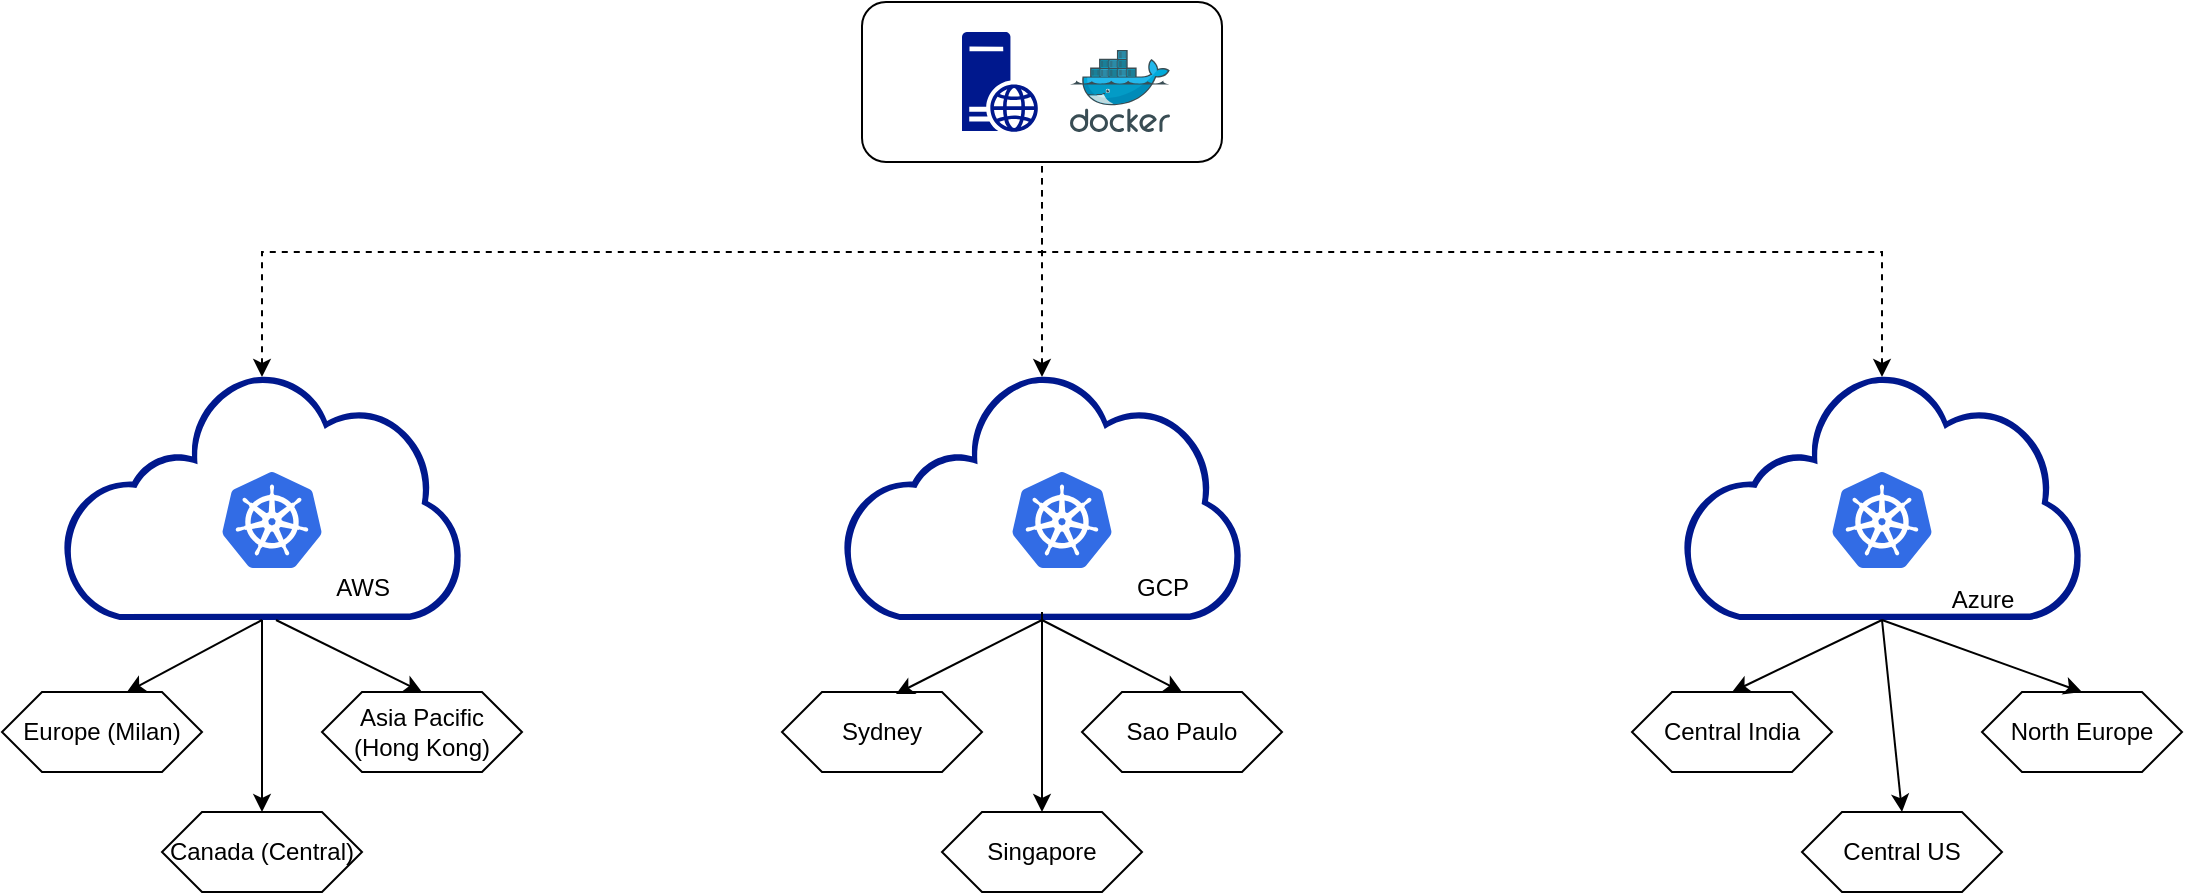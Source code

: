 <mxfile version="16.4.5" type="device"><diagram id="EZApSyOHPiAuN78CyGEI" name="Page-1"><mxGraphModel dx="2249" dy="794" grid="1" gridSize="10" guides="1" tooltips="1" connect="1" arrows="1" fold="1" page="1" pageScale="1" pageWidth="827" pageHeight="1169" math="0" shadow="0"><root><mxCell id="0"/><mxCell id="1" parent="0"/><mxCell id="K7vhHG921oI6XdxfRSyN-1" value="" style="sketch=0;aspect=fixed;pointerEvents=1;shadow=0;dashed=0;html=1;strokeColor=none;labelPosition=center;verticalLabelPosition=bottom;verticalAlign=top;align=center;fillColor=#00188D;shape=mxgraph.mscae.enterprise.web_server" vertex="1" parent="1"><mxGeometry x="360" y="130" width="38" height="50" as="geometry"/></mxCell><mxCell id="K7vhHG921oI6XdxfRSyN-2" value="" style="sketch=0;aspect=fixed;html=1;points=[];align=center;image;fontSize=12;image=img/lib/mscae/Docker.svg;" vertex="1" parent="1"><mxGeometry x="414" y="139" width="50" height="41" as="geometry"/></mxCell><mxCell id="K7vhHG921oI6XdxfRSyN-3" value="" style="rounded=1;whiteSpace=wrap;html=1;fillColor=none;" vertex="1" parent="1"><mxGeometry x="310" y="115" width="180" height="80" as="geometry"/></mxCell><mxCell id="K7vhHG921oI6XdxfRSyN-4" value="" style="endArrow=none;dashed=1;html=1;rounded=0;startArrow=classic;startFill=1;entryX=0.5;entryY=1;entryDx=0;entryDy=0;edgeStyle=orthogonalEdgeStyle;exitX=0.5;exitY=0.02;exitDx=0;exitDy=0;exitPerimeter=0;" edge="1" parent="1" source="K7vhHG921oI6XdxfRSyN-11" target="K7vhHG921oI6XdxfRSyN-3"><mxGeometry width="50" height="50" relative="1" as="geometry"><mxPoint x="270" y="280" as="sourcePoint"/><mxPoint x="440" y="380" as="targetPoint"/><Array as="points"><mxPoint x="10" y="240"/><mxPoint x="400" y="240"/></Array></mxGeometry></mxCell><mxCell id="K7vhHG921oI6XdxfRSyN-5" value="" style="endArrow=none;dashed=1;html=1;rounded=0;startArrow=classic;startFill=1;entryX=0.5;entryY=1;entryDx=0;entryDy=0;edgeStyle=orthogonalEdgeStyle;exitX=0.5;exitY=0.02;exitDx=0;exitDy=0;exitPerimeter=0;" edge="1" parent="1" source="K7vhHG921oI6XdxfRSyN-13" target="K7vhHG921oI6XdxfRSyN-3"><mxGeometry width="50" height="50" relative="1" as="geometry"><mxPoint x="554" y="280" as="sourcePoint"/><mxPoint x="414" y="210" as="targetPoint"/><Array as="points"><mxPoint x="820" y="240"/><mxPoint x="400" y="240"/></Array></mxGeometry></mxCell><mxCell id="K7vhHG921oI6XdxfRSyN-7" value="" style="endArrow=none;dashed=1;html=1;rounded=0;startArrow=classic;startFill=1;entryX=0.5;entryY=1;entryDx=0;entryDy=0;exitX=0.5;exitY=0.02;exitDx=0;exitDy=0;exitPerimeter=0;" edge="1" parent="1" source="K7vhHG921oI6XdxfRSyN-12" target="K7vhHG921oI6XdxfRSyN-3"><mxGeometry width="50" height="50" relative="1" as="geometry"><mxPoint x="410" y="280" as="sourcePoint"/><mxPoint x="430" y="220" as="targetPoint"/></mxGeometry></mxCell><mxCell id="K7vhHG921oI6XdxfRSyN-8" value="" style="sketch=0;aspect=fixed;html=1;points=[];align=center;image;fontSize=12;image=img/lib/mscae/Kubernetes.svg;fillColor=none;" vertex="1" parent="1"><mxGeometry x="-10" y="350" width="50" height="48" as="geometry"/></mxCell><mxCell id="K7vhHG921oI6XdxfRSyN-9" value="" style="sketch=0;aspect=fixed;html=1;points=[];align=center;image;fontSize=12;image=img/lib/mscae/Kubernetes.svg;fillColor=none;" vertex="1" parent="1"><mxGeometry x="385" y="350" width="50" height="48" as="geometry"/></mxCell><mxCell id="K7vhHG921oI6XdxfRSyN-10" value="" style="sketch=0;aspect=fixed;html=1;points=[];align=center;image;fontSize=12;image=img/lib/mscae/Kubernetes.svg;fillColor=none;" vertex="1" parent="1"><mxGeometry x="795" y="350" width="50" height="48" as="geometry"/></mxCell><mxCell id="K7vhHG921oI6XdxfRSyN-11" value="" style="sketch=0;aspect=fixed;pointerEvents=1;shadow=0;dashed=0;html=1;strokeColor=none;labelPosition=center;verticalLabelPosition=bottom;verticalAlign=top;align=center;fillColor=#00188D;shape=mxgraph.mscae.enterprise.internet_hollow" vertex="1" parent="1"><mxGeometry x="-90" y="300" width="200" height="124" as="geometry"/></mxCell><mxCell id="K7vhHG921oI6XdxfRSyN-12" value="" style="sketch=0;aspect=fixed;pointerEvents=1;shadow=0;dashed=0;html=1;strokeColor=none;labelPosition=center;verticalLabelPosition=bottom;verticalAlign=top;align=center;fillColor=#00188D;shape=mxgraph.mscae.enterprise.internet_hollow" vertex="1" parent="1"><mxGeometry x="300" y="300" width="200" height="124" as="geometry"/></mxCell><mxCell id="K7vhHG921oI6XdxfRSyN-13" value="" style="sketch=0;aspect=fixed;pointerEvents=1;shadow=0;dashed=0;html=1;strokeColor=none;labelPosition=center;verticalLabelPosition=bottom;verticalAlign=top;align=center;fillColor=#00188D;shape=mxgraph.mscae.enterprise.internet_hollow" vertex="1" parent="1"><mxGeometry x="720" y="300" width="200" height="124" as="geometry"/></mxCell><mxCell id="K7vhHG921oI6XdxfRSyN-14" value="AWS" style="text;html=1;align=center;verticalAlign=middle;resizable=0;points=[];autosize=1;strokeColor=none;fillColor=none;" vertex="1" parent="1"><mxGeometry x="40" y="398" width="40" height="20" as="geometry"/></mxCell><mxCell id="K7vhHG921oI6XdxfRSyN-15" value="GCP" style="text;html=1;align=center;verticalAlign=middle;resizable=0;points=[];autosize=1;strokeColor=none;fillColor=none;" vertex="1" parent="1"><mxGeometry x="440" y="398" width="40" height="20" as="geometry"/></mxCell><mxCell id="K7vhHG921oI6XdxfRSyN-16" value="Azure" style="text;html=1;align=center;verticalAlign=middle;resizable=0;points=[];autosize=1;strokeColor=none;fillColor=none;" vertex="1" parent="1"><mxGeometry x="845" y="404" width="50" height="20" as="geometry"/></mxCell><mxCell id="K7vhHG921oI6XdxfRSyN-19" value="North Europe" style="shape=hexagon;perimeter=hexagonPerimeter2;whiteSpace=wrap;html=1;fixedSize=1;fillColor=none;" vertex="1" parent="1"><mxGeometry x="870" y="460" width="100" height="40" as="geometry"/></mxCell><mxCell id="K7vhHG921oI6XdxfRSyN-20" value="Central India" style="shape=hexagon;perimeter=hexagonPerimeter2;whiteSpace=wrap;html=1;fixedSize=1;fillColor=none;" vertex="1" parent="1"><mxGeometry x="695" y="460" width="100" height="40" as="geometry"/></mxCell><mxCell id="K7vhHG921oI6XdxfRSyN-23" value="Singapore" style="shape=hexagon;perimeter=hexagonPerimeter2;whiteSpace=wrap;html=1;fixedSize=1;fillColor=none;" vertex="1" parent="1"><mxGeometry x="350" y="520" width="100" height="40" as="geometry"/></mxCell><mxCell id="K7vhHG921oI6XdxfRSyN-24" value="Sao Paulo" style="shape=hexagon;perimeter=hexagonPerimeter2;whiteSpace=wrap;html=1;fixedSize=1;fillColor=none;" vertex="1" parent="1"><mxGeometry x="420" y="460" width="100" height="40" as="geometry"/></mxCell><mxCell id="K7vhHG921oI6XdxfRSyN-25" value="Central US" style="shape=hexagon;perimeter=hexagonPerimeter2;whiteSpace=wrap;html=1;fixedSize=1;fillColor=none;" vertex="1" parent="1"><mxGeometry x="780" y="520" width="100" height="40" as="geometry"/></mxCell><mxCell id="K7vhHG921oI6XdxfRSyN-26" value="Canada (Central)" style="shape=hexagon;perimeter=hexagonPerimeter2;whiteSpace=wrap;html=1;fixedSize=1;fillColor=none;" vertex="1" parent="1"><mxGeometry x="-40" y="520" width="100" height="40" as="geometry"/></mxCell><mxCell id="K7vhHG921oI6XdxfRSyN-27" value="Asia Pacific (Hong Kong)" style="shape=hexagon;perimeter=hexagonPerimeter2;whiteSpace=wrap;html=1;fixedSize=1;fillColor=none;" vertex="1" parent="1"><mxGeometry x="40" y="460" width="100" height="40" as="geometry"/></mxCell><mxCell id="K7vhHG921oI6XdxfRSyN-28" value="Europe (Milan)" style="shape=hexagon;perimeter=hexagonPerimeter2;whiteSpace=wrap;html=1;fixedSize=1;fillColor=none;" vertex="1" parent="1"><mxGeometry x="-120" y="460" width="100" height="40" as="geometry"/></mxCell><mxCell id="K7vhHG921oI6XdxfRSyN-29" value="Sydney" style="shape=hexagon;perimeter=hexagonPerimeter2;whiteSpace=wrap;html=1;fixedSize=1;fillColor=none;" vertex="1" parent="1"><mxGeometry x="270" y="460" width="100" height="40" as="geometry"/></mxCell><mxCell id="K7vhHG921oI6XdxfRSyN-31" value="" style="endArrow=classic;html=1;rounded=0;entryX=0.625;entryY=0;entryDx=0;entryDy=0;exitX=0.5;exitY=1;exitDx=0;exitDy=0;exitPerimeter=0;" edge="1" parent="1" source="K7vhHG921oI6XdxfRSyN-11" target="K7vhHG921oI6XdxfRSyN-28"><mxGeometry width="50" height="50" relative="1" as="geometry"><mxPoint x="60" y="660" as="sourcePoint"/><mxPoint x="110" y="610" as="targetPoint"/></mxGeometry></mxCell><mxCell id="K7vhHG921oI6XdxfRSyN-32" value="" style="endArrow=classic;html=1;rounded=0;entryX=0.5;entryY=0;entryDx=0;entryDy=0;exitX=0.535;exitY=1;exitDx=0;exitDy=0;exitPerimeter=0;" edge="1" parent="1" source="K7vhHG921oI6XdxfRSyN-11" target="K7vhHG921oI6XdxfRSyN-27"><mxGeometry width="50" height="50" relative="1" as="geometry"><mxPoint x="170" y="440" as="sourcePoint"/><mxPoint x="220" y="390" as="targetPoint"/></mxGeometry></mxCell><mxCell id="K7vhHG921oI6XdxfRSyN-33" value="" style="endArrow=classic;html=1;rounded=0;exitX=0.5;exitY=1;exitDx=0;exitDy=0;exitPerimeter=0;entryX=0.5;entryY=0;entryDx=0;entryDy=0;" edge="1" parent="1" source="K7vhHG921oI6XdxfRSyN-11" target="K7vhHG921oI6XdxfRSyN-26"><mxGeometry width="50" height="50" relative="1" as="geometry"><mxPoint x="130" y="640" as="sourcePoint"/><mxPoint x="180" y="590" as="targetPoint"/></mxGeometry></mxCell><mxCell id="K7vhHG921oI6XdxfRSyN-34" value="" style="endArrow=classic;html=1;rounded=0;exitX=0.5;exitY=1;exitDx=0;exitDy=0;exitPerimeter=0;entryX=0.57;entryY=0.025;entryDx=0;entryDy=0;entryPerimeter=0;" edge="1" parent="1" source="K7vhHG921oI6XdxfRSyN-12" target="K7vhHG921oI6XdxfRSyN-29"><mxGeometry width="50" height="50" relative="1" as="geometry"><mxPoint x="250" y="610" as="sourcePoint"/><mxPoint x="300" y="560" as="targetPoint"/></mxGeometry></mxCell><mxCell id="K7vhHG921oI6XdxfRSyN-35" value="" style="endArrow=classic;html=1;rounded=0;exitX=0.5;exitY=1;exitDx=0;exitDy=0;exitPerimeter=0;entryX=0.5;entryY=0;entryDx=0;entryDy=0;" edge="1" parent="1" source="K7vhHG921oI6XdxfRSyN-12" target="K7vhHG921oI6XdxfRSyN-24"><mxGeometry width="50" height="50" relative="1" as="geometry"><mxPoint x="560" y="610" as="sourcePoint"/><mxPoint x="610" y="560" as="targetPoint"/></mxGeometry></mxCell><mxCell id="K7vhHG921oI6XdxfRSyN-36" value="" style="endArrow=classic;html=1;rounded=0;entryX=0.5;entryY=0;entryDx=0;entryDy=0;" edge="1" parent="1" target="K7vhHG921oI6XdxfRSyN-23"><mxGeometry width="50" height="50" relative="1" as="geometry"><mxPoint x="400" y="420" as="sourcePoint"/><mxPoint x="340" y="570" as="targetPoint"/></mxGeometry></mxCell><mxCell id="K7vhHG921oI6XdxfRSyN-37" value="" style="endArrow=classic;html=1;rounded=0;exitX=0.5;exitY=1;exitDx=0;exitDy=0;exitPerimeter=0;entryX=0.5;entryY=0;entryDx=0;entryDy=0;" edge="1" parent="1" source="K7vhHG921oI6XdxfRSyN-13" target="K7vhHG921oI6XdxfRSyN-20"><mxGeometry width="50" height="50" relative="1" as="geometry"><mxPoint x="710" y="620" as="sourcePoint"/><mxPoint x="760" y="570" as="targetPoint"/></mxGeometry></mxCell><mxCell id="K7vhHG921oI6XdxfRSyN-38" value="" style="endArrow=classic;html=1;rounded=0;exitX=0.5;exitY=1;exitDx=0;exitDy=0;exitPerimeter=0;entryX=0.5;entryY=0;entryDx=0;entryDy=0;" edge="1" parent="1" source="K7vhHG921oI6XdxfRSyN-13" target="K7vhHG921oI6XdxfRSyN-25"><mxGeometry width="50" height="50" relative="1" as="geometry"><mxPoint x="760" y="650" as="sourcePoint"/><mxPoint x="810" y="600" as="targetPoint"/></mxGeometry></mxCell><mxCell id="K7vhHG921oI6XdxfRSyN-39" value="" style="endArrow=classic;html=1;rounded=0;exitX=0.5;exitY=1;exitDx=0;exitDy=0;exitPerimeter=0;entryX=0.5;entryY=0;entryDx=0;entryDy=0;" edge="1" parent="1" source="K7vhHG921oI6XdxfRSyN-13" target="K7vhHG921oI6XdxfRSyN-19"><mxGeometry width="50" height="50" relative="1" as="geometry"><mxPoint x="950" y="580" as="sourcePoint"/><mxPoint x="1000" y="530" as="targetPoint"/></mxGeometry></mxCell></root></mxGraphModel></diagram></mxfile>